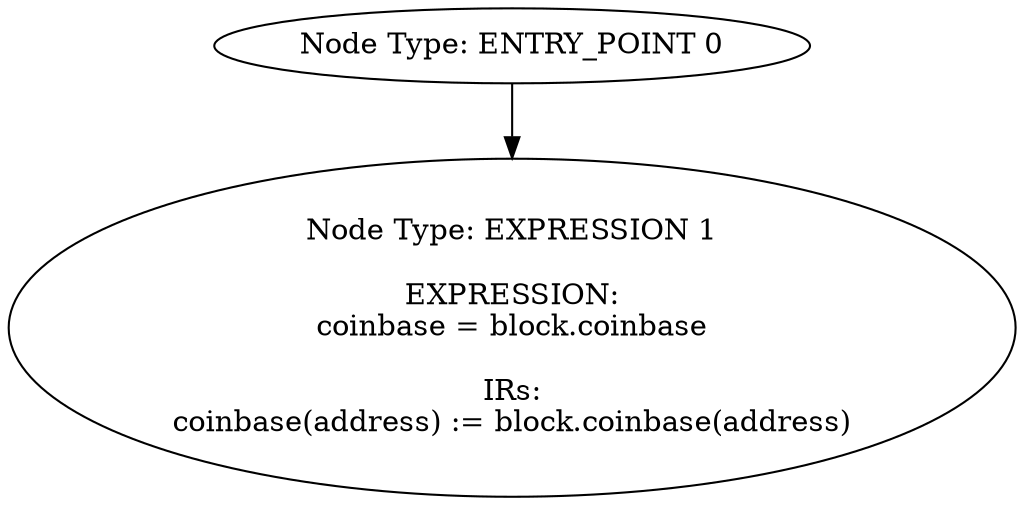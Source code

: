 digraph{
0[label="Node Type: ENTRY_POINT 0
"];
0->1;
1[label="Node Type: EXPRESSION 1

EXPRESSION:
coinbase = block.coinbase

IRs:
coinbase(address) := block.coinbase(address)"];
}
